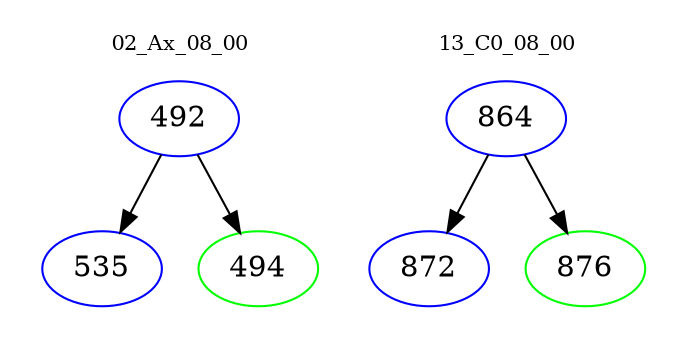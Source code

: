digraph{
subgraph cluster_0 {
color = white
label = "02_Ax_08_00";
fontsize=10;
T0_492 [label="492", color="blue"]
T0_492 -> T0_535 [color="black"]
T0_535 [label="535", color="blue"]
T0_492 -> T0_494 [color="black"]
T0_494 [label="494", color="green"]
}
subgraph cluster_1 {
color = white
label = "13_C0_08_00";
fontsize=10;
T1_864 [label="864", color="blue"]
T1_864 -> T1_872 [color="black"]
T1_872 [label="872", color="blue"]
T1_864 -> T1_876 [color="black"]
T1_876 [label="876", color="green"]
}
}
